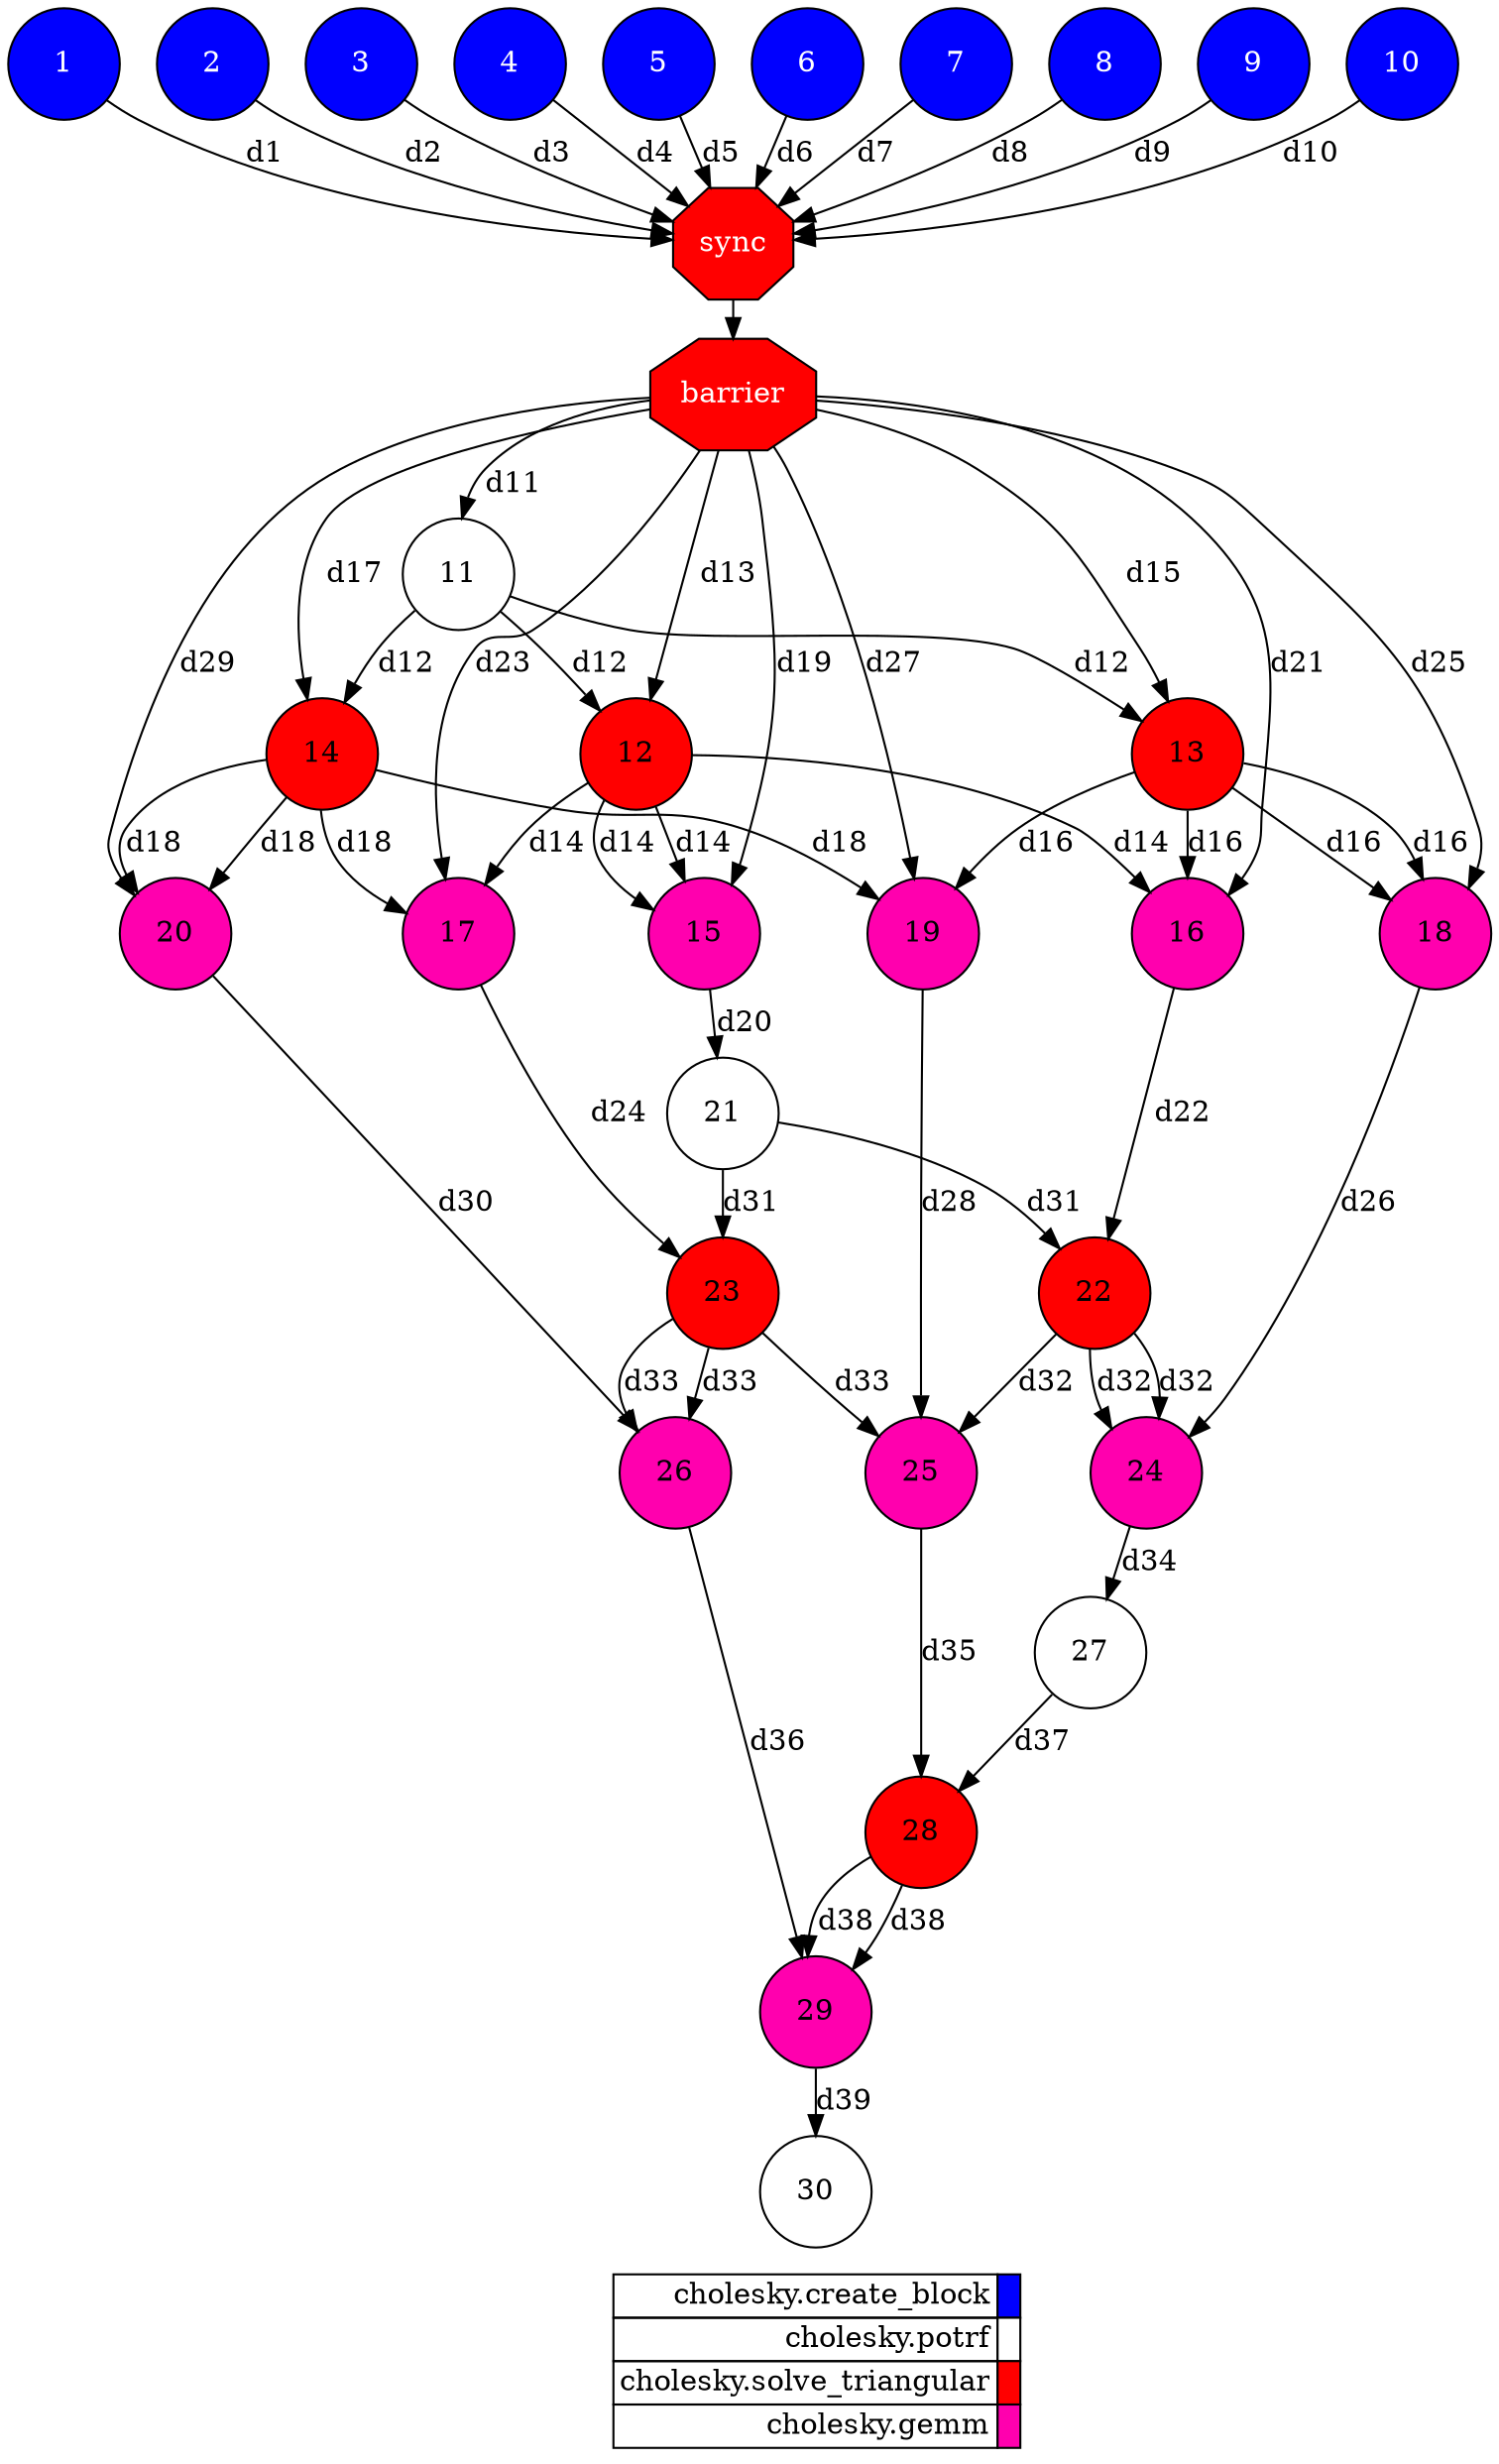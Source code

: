 digraph {
  rankdir=TB;
  labeljust="l";
  subgraph dependence_graph {
    ranksep=0.20;
    node[height=0.75];

1[shape=circle, style=filled fillcolor="#0000ff" fontcolor="#ffffff"];
2[shape=circle, style=filled fillcolor="#0000ff" fontcolor="#ffffff"];
3[shape=circle, style=filled fillcolor="#0000ff" fontcolor="#ffffff"];
4[shape=circle, style=filled fillcolor="#0000ff" fontcolor="#ffffff"];
5[shape=circle, style=filled fillcolor="#0000ff" fontcolor="#ffffff"];
6[shape=circle, style=filled fillcolor="#0000ff" fontcolor="#ffffff"];
7[shape=circle, style=filled fillcolor="#0000ff" fontcolor="#ffffff"];
8[shape=circle, style=filled fillcolor="#0000ff" fontcolor="#ffffff"];
9[shape=circle, style=filled fillcolor="#0000ff" fontcolor="#ffffff"];
10[shape=circle, style=filled fillcolor="#0000ff" fontcolor="#ffffff"];
Synchro1[label="sync", shape=octagon, style=filled fillcolor="#ff0000" fontcolor="#FFFFFF"];
1 -> Synchro1[ label="d1" ];
2 -> Synchro1[ label="d2" ];
3 -> Synchro1[ label="d3" ];
4 -> Synchro1[ label="d4" ];
5 -> Synchro1[ label="d5" ];
6 -> Synchro1[ label="d6" ];
7 -> Synchro1[ label="d7" ];
8 -> Synchro1[ label="d8" ];
9 -> Synchro1[ label="d9" ];
10 -> Synchro1[ label="d10" ];
Synchro2[label="barrier", shape=octagon, style=filled fillcolor="#ff0000" fontcolor="#FFFFFF"];
Synchro1 -> Synchro2;
11[shape=circle, style=filled fillcolor="#ffffff" fontcolor="#000000"];
Synchro2 -> 11[ label="d11" ];
12[shape=circle, style=filled fillcolor="#ff0000" fontcolor="#000000"];
11 -> 12[ label="d12" ];
Synchro2 -> 12[ label="d13" ];
13[shape=circle, style=filled fillcolor="#ff0000" fontcolor="#000000"];
11 -> 13[ label="d12" ];
Synchro2 -> 13[ label="d15" ];
14[shape=circle, style=filled fillcolor="#ff0000" fontcolor="#000000"];
11 -> 14[ label="d12" ];
Synchro2 -> 14[ label="d17" ];
15[shape=circle, style=filled fillcolor="#ff00ae" fontcolor="#000000"];
12 -> 15[ label="d14" ];
12 -> 15[ label="d14" ];
Synchro2 -> 15[ label="d19" ];
16[shape=circle, style=filled fillcolor="#ff00ae" fontcolor="#000000"];
13 -> 16[ label="d16" ];
12 -> 16[ label="d14" ];
Synchro2 -> 16[ label="d21" ];
17[shape=circle, style=filled fillcolor="#ff00ae" fontcolor="#000000"];
14 -> 17[ label="d18" ];
12 -> 17[ label="d14" ];
Synchro2 -> 17[ label="d23" ];
18[shape=circle, style=filled fillcolor="#ff00ae" fontcolor="#000000"];
13 -> 18[ label="d16" ];
13 -> 18[ label="d16" ];
Synchro2 -> 18[ label="d25" ];
19[shape=circle, style=filled fillcolor="#ff00ae" fontcolor="#000000"];
14 -> 19[ label="d18" ];
13 -> 19[ label="d16" ];
Synchro2 -> 19[ label="d27" ];
20[shape=circle, style=filled fillcolor="#ff00ae" fontcolor="#000000"];
14 -> 20[ label="d18" ];
14 -> 20[ label="d18" ];
Synchro2 -> 20[ label="d29" ];
21[shape=circle, style=filled fillcolor="#ffffff" fontcolor="#000000"];
15 -> 21[ label="d20" ];
22[shape=circle, style=filled fillcolor="#ff0000" fontcolor="#000000"];
21 -> 22[ label="d31" ];
16 -> 22[ label="d22" ];
23[shape=circle, style=filled fillcolor="#ff0000" fontcolor="#000000"];
21 -> 23[ label="d31" ];
17 -> 23[ label="d24" ];
24[shape=circle, style=filled fillcolor="#ff00ae" fontcolor="#000000"];
22 -> 24[ label="d32" ];
22 -> 24[ label="d32" ];
18 -> 24[ label="d26" ];
25[shape=circle, style=filled fillcolor="#ff00ae" fontcolor="#000000"];
23 -> 25[ label="d33" ];
22 -> 25[ label="d32" ];
19 -> 25[ label="d28" ];
26[shape=circle, style=filled fillcolor="#ff00ae" fontcolor="#000000"];
23 -> 26[ label="d33" ];
23 -> 26[ label="d33" ];
20 -> 26[ label="d30" ];
27[shape=circle, style=filled fillcolor="#ffffff" fontcolor="#000000"];
24 -> 27[ label="d34" ];
28[shape=circle, style=filled fillcolor="#ff0000" fontcolor="#000000"];
27 -> 28[ label="d37" ];
25 -> 28[ label="d35" ];
29[shape=circle, style=filled fillcolor="#ff00ae" fontcolor="#000000"];
28 -> 29[ label="d38" ];
28 -> 29[ label="d38" ];
26 -> 29[ label="d36" ];
30[shape=circle, style=filled fillcolor="#ffffff" fontcolor="#000000"];
29 -> 30[ label="d39" ];  }
  subgraph legend {
    rank=sink;
    node [shape=plaintext, height=0.75];
    ranksep=0.20;
    label = "Legend";
    key [label=<
      <table border="0" cellpadding="2" cellspacing="0" cellborder="1">
<tr>
<td align="right">cholesky.create_block</td>
<td bgcolor="#0000ff">&nbsp;</td>
</tr>
<tr>
<td align="right">cholesky.potrf</td>
<td bgcolor="#ffffff">&nbsp;</td>
</tr>
<tr>
<td align="right">cholesky.solve_triangular</td>
<td bgcolor="#ff0000">&nbsp;</td>
</tr>
<tr>
<td align="right">cholesky.gemm</td>
<td bgcolor="#ff00ae">&nbsp;</td>
</tr>
      </table>
    >]
  }
}
